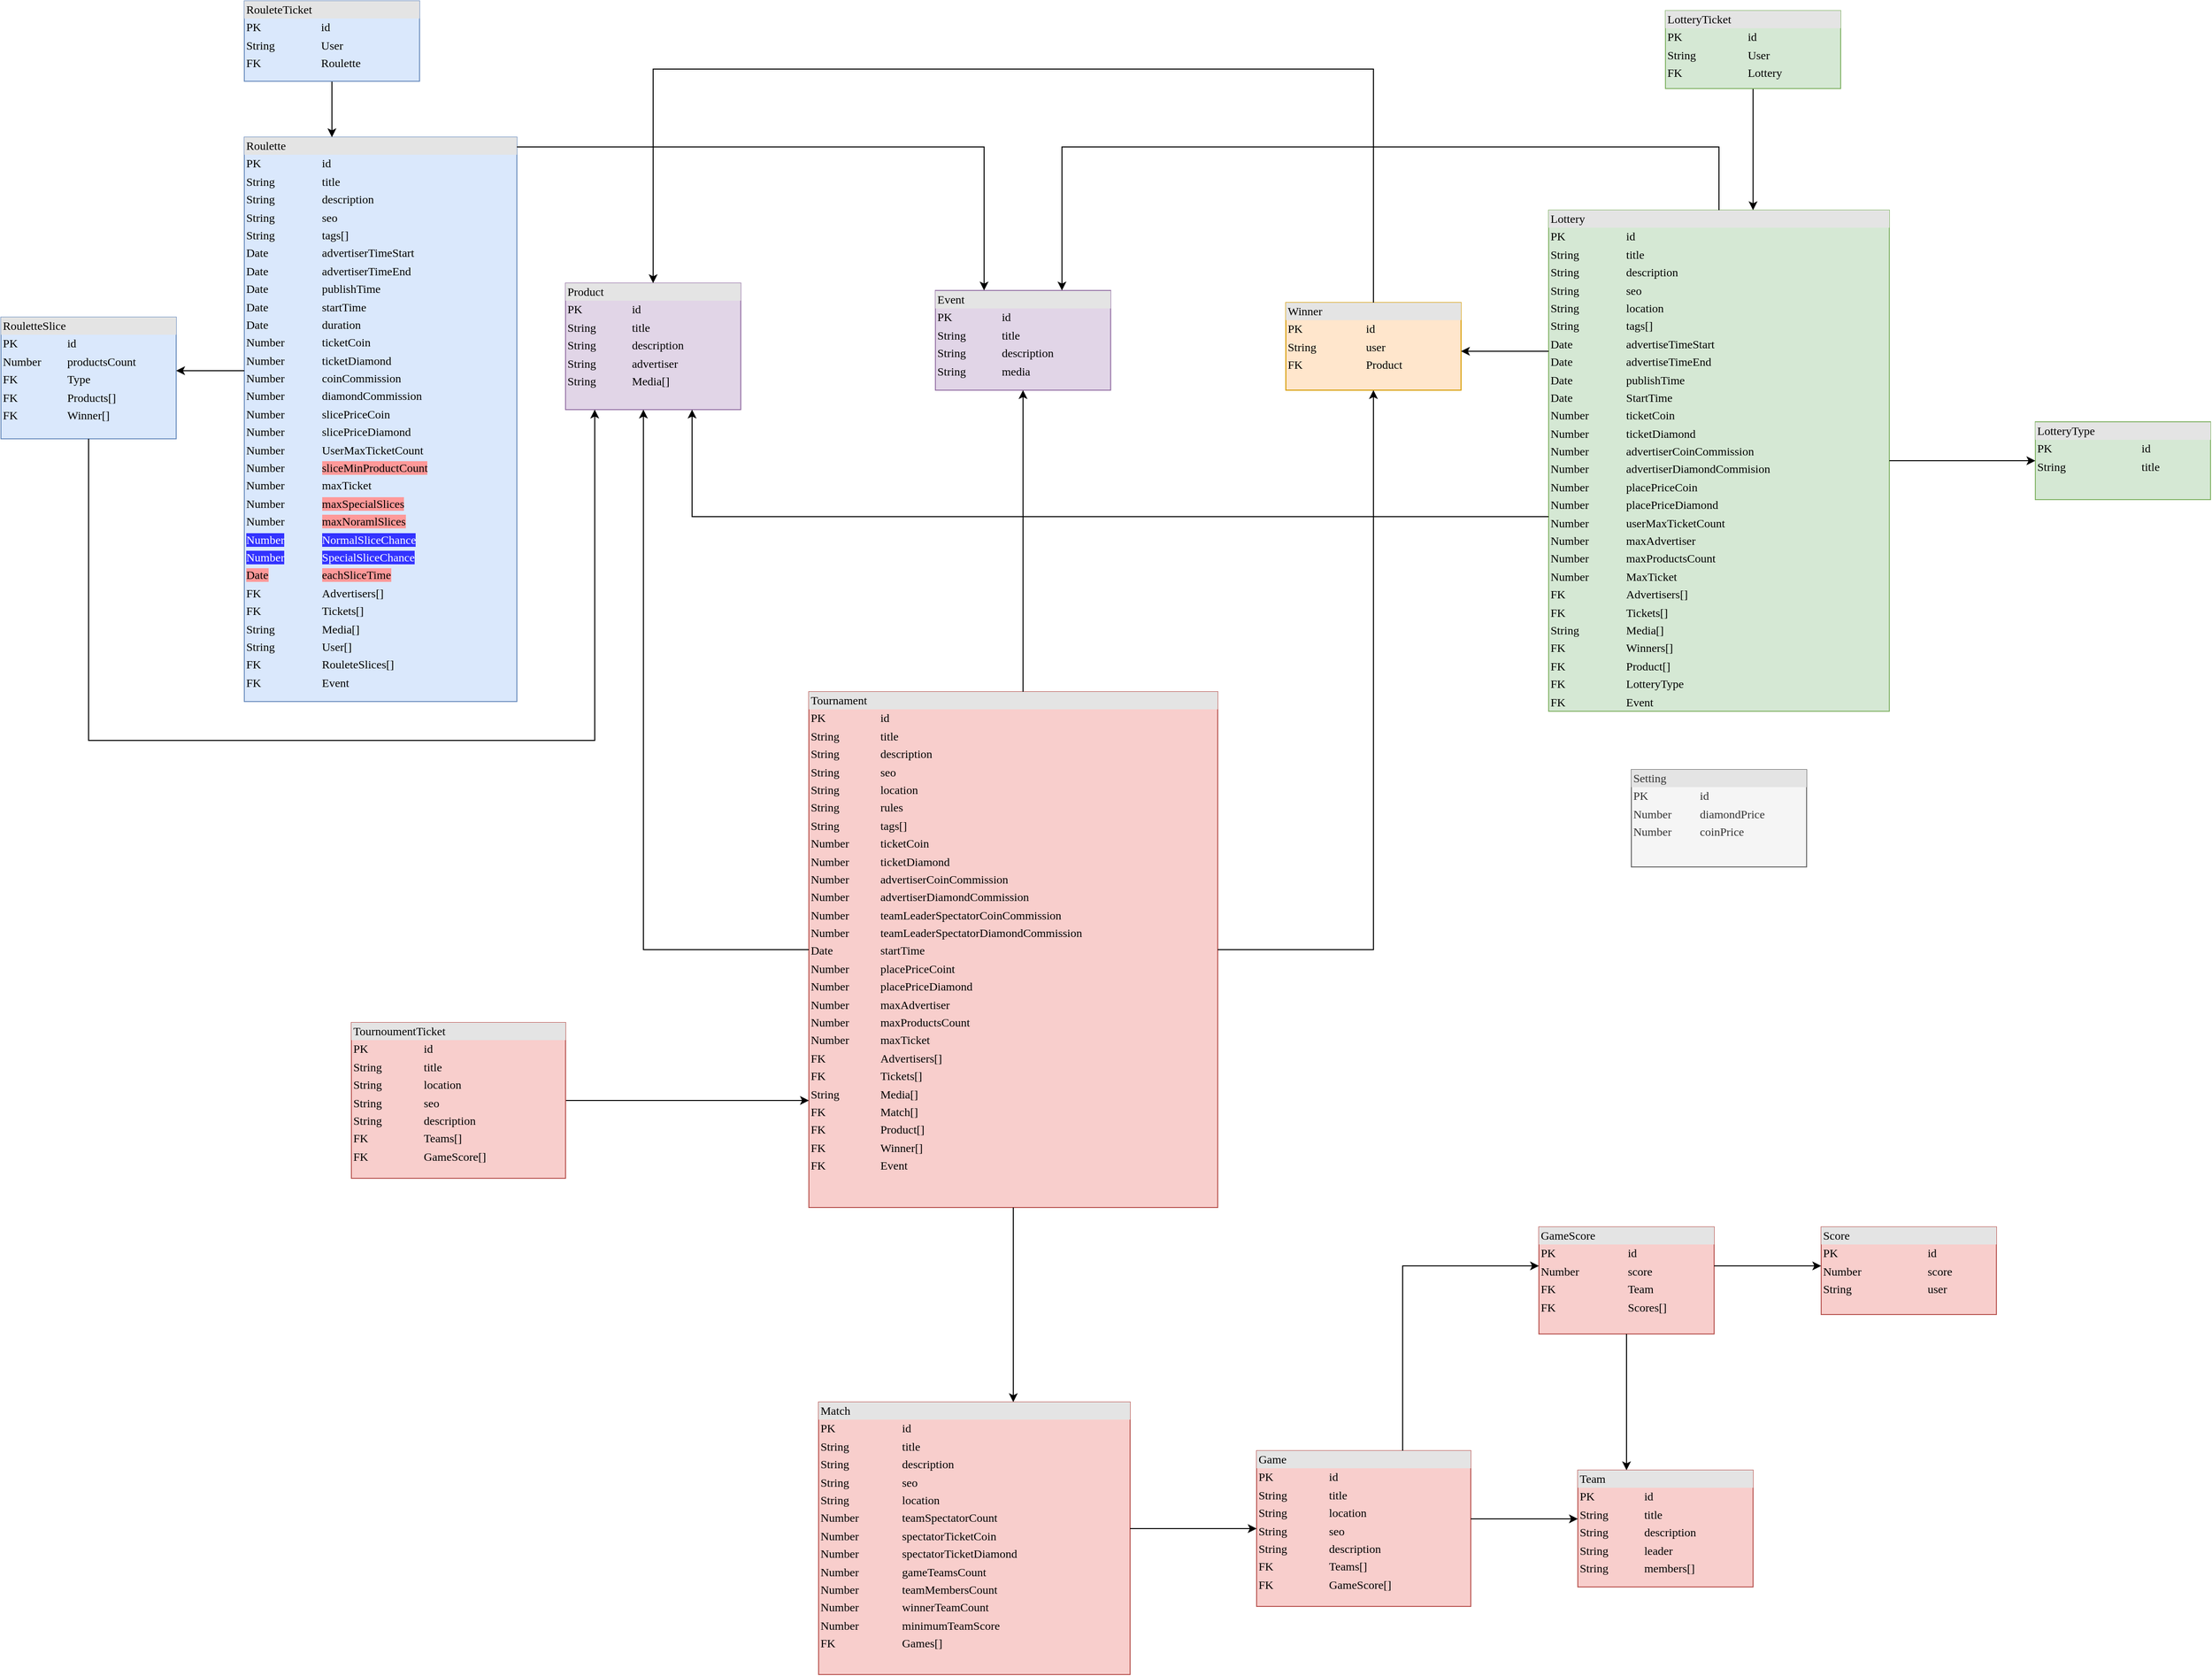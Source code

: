 <mxfile version="20.2.6" type="github">
  <diagram name="Page-1" id="2ca16b54-16f6-2749-3443-fa8db7711227">
    <mxGraphModel dx="2940" dy="2670" grid="1" gridSize="10" guides="1" tooltips="1" connect="1" arrows="1" fold="1" page="1" pageScale="1" pageWidth="1100" pageHeight="850" background="#ffffff" math="0" shadow="0">
      <root>
        <mxCell id="0" />
        <mxCell id="1" parent="0" />
        <mxCell id="2ed32ef02a7f4228-1" value="&lt;div style=&quot;box-sizing:border-box;width:100%;background:#e4e4e4;padding:2px;&quot;&gt;Roulette&lt;/div&gt;&lt;table style=&quot;width:100%;font-size:1em;&quot; cellpadding=&quot;2&quot; cellspacing=&quot;0&quot;&gt;&lt;tbody&gt;&lt;tr&gt;&lt;td&gt;PK&lt;/td&gt;&lt;td&gt;id&lt;/td&gt;&lt;/tr&gt;&lt;tr&gt;&lt;td&gt;String&lt;/td&gt;&lt;td&gt;title&lt;/td&gt;&lt;/tr&gt;&lt;tr&gt;&lt;td&gt;String&lt;/td&gt;&lt;td&gt;description&lt;/td&gt;&lt;/tr&gt;&lt;tr&gt;&lt;td&gt;String&lt;/td&gt;&lt;td&gt;seo&lt;/td&gt;&lt;/tr&gt;&lt;tr&gt;&lt;td&gt;String&lt;/td&gt;&lt;td&gt;tags[]&lt;/td&gt;&lt;/tr&gt;&lt;tr&gt;&lt;td&gt;Date&lt;/td&gt;&lt;td&gt;advertiserTimeStart&lt;/td&gt;&lt;/tr&gt;&lt;tr&gt;&lt;td&gt;Date&lt;/td&gt;&lt;td&gt;advertiserTimeEnd&lt;/td&gt;&lt;/tr&gt;&lt;tr&gt;&lt;td&gt;Date&lt;/td&gt;&lt;td&gt;publishTime&lt;/td&gt;&lt;/tr&gt;&lt;tr&gt;&lt;td&gt;Date&lt;/td&gt;&lt;td&gt;startTime&lt;/td&gt;&lt;/tr&gt;&lt;tr&gt;&lt;td&gt;Date&lt;/td&gt;&lt;td&gt;duration&lt;/td&gt;&lt;/tr&gt;&lt;tr&gt;&lt;td&gt;Number&lt;/td&gt;&lt;td&gt;ticketCoin&lt;/td&gt;&lt;/tr&gt;&lt;tr&gt;&lt;td&gt;Number&lt;/td&gt;&lt;td&gt;ticketDiamond&lt;/td&gt;&lt;/tr&gt;&lt;tr&gt;&lt;td&gt;Number&lt;/td&gt;&lt;td&gt;coinCommission&lt;/td&gt;&lt;/tr&gt;&lt;tr&gt;&lt;td&gt;Number&lt;/td&gt;&lt;td&gt;diamondCommission&lt;/td&gt;&lt;/tr&gt;&lt;tr&gt;&lt;td&gt;Number&lt;/td&gt;&lt;td&gt;slicePriceCoin&lt;/td&gt;&lt;/tr&gt;&lt;tr&gt;&lt;td&gt;Number&lt;/td&gt;&lt;td&gt;slicePriceDiamond&lt;/td&gt;&lt;/tr&gt;&lt;tr&gt;&lt;td&gt;Number&lt;/td&gt;&lt;td&gt;UserMaxTicketCount&lt;/td&gt;&lt;/tr&gt;&lt;tr&gt;&lt;td&gt;Number&lt;/td&gt;&lt;td&gt;&lt;span style=&quot;background-color: rgb(255, 153, 153);&quot;&gt;sliceMinProductCount&lt;/span&gt;&lt;/td&gt;&lt;/tr&gt;&lt;tr&gt;&lt;td&gt;Number&lt;/td&gt;&lt;td&gt;maxTicket&lt;/td&gt;&lt;/tr&gt;&lt;tr&gt;&lt;td&gt;Number&lt;/td&gt;&lt;td&gt;&lt;span style=&quot;background-color: rgb(255, 153, 153);&quot;&gt;maxSpecialSlices&lt;/span&gt;&lt;/td&gt;&lt;/tr&gt;&lt;tr&gt;&lt;td&gt;Number&lt;/td&gt;&lt;td&gt;&lt;span style=&quot;background-color: rgb(255, 153, 153);&quot;&gt;maxNoramlSlices&lt;/span&gt;&lt;/td&gt;&lt;/tr&gt;&lt;tr&gt;&lt;td&gt;&lt;span style=&quot;background-color: rgb(51, 51, 255);&quot;&gt;&lt;font color=&quot;#ffffff&quot;&gt;Number&lt;/font&gt;&lt;/span&gt;&lt;/td&gt;&lt;td&gt;&lt;span style=&quot;background-color: rgb(51, 51, 255);&quot;&gt;&lt;font color=&quot;#ffffff&quot;&gt;NormalSliceChance&lt;/font&gt;&lt;/span&gt;&lt;/td&gt;&lt;/tr&gt;&lt;tr&gt;&lt;td&gt;&lt;span style=&quot;background-color: rgb(51, 51, 255);&quot;&gt;&lt;font color=&quot;#ffffff&quot;&gt;Number&lt;/font&gt;&lt;/span&gt;&lt;/td&gt;&lt;td&gt;&lt;span style=&quot;background-color: rgb(51, 51, 255);&quot;&gt;&lt;font color=&quot;#ffffff&quot;&gt;SpecialSliceChance&lt;/font&gt;&lt;/span&gt;&lt;/td&gt;&lt;/tr&gt;&lt;tr&gt;&lt;td&gt;&lt;span style=&quot;background-color: rgb(255, 153, 153);&quot;&gt;Date&lt;/span&gt;&lt;/td&gt;&lt;td&gt;&lt;span style=&quot;background-color: rgb(255, 153, 153);&quot;&gt;eachSliceTime&lt;/span&gt;&lt;/td&gt;&lt;/tr&gt;&lt;tr&gt;&lt;td&gt;FK&lt;/td&gt;&lt;td&gt;Advertisers[]&lt;/td&gt;&lt;/tr&gt;&lt;tr&gt;&lt;td&gt;FK&lt;/td&gt;&lt;td&gt;Tickets[]&lt;/td&gt;&lt;/tr&gt;&lt;tr&gt;&lt;td&gt;String&lt;/td&gt;&lt;td&gt;Media[]&lt;/td&gt;&lt;/tr&gt;&lt;tr&gt;&lt;td&gt;String&lt;/td&gt;&lt;td&gt;User[]&lt;/td&gt;&lt;/tr&gt;&lt;tr&gt;&lt;td&gt;FK&lt;/td&gt;&lt;td&gt;RouleteSlices[]&lt;/td&gt;&lt;/tr&gt;&lt;tr&gt;&lt;td&gt;FK&lt;/td&gt;&lt;td&gt;Event&lt;/td&gt;&lt;/tr&gt;&lt;/tbody&gt;&lt;/table&gt;" style="verticalAlign=top;align=left;overflow=fill;html=1;rounded=0;shadow=0;comic=0;labelBackgroundColor=none;strokeWidth=1;fontFamily=Verdana;fontSize=12;fillColor=#dae8fc;strokeColor=#6c8ebf;" parent="1" vertex="1">
          <mxGeometry x="-590" y="-840" width="280" height="580" as="geometry" />
        </mxCell>
        <mxCell id="2ed32ef02a7f4228-3" value="&lt;div style=&quot;box-sizing: border-box ; width: 100% ; background: #e4e4e4 ; padding: 2px&quot;&gt;Match&amp;nbsp;&lt;/div&gt;&lt;table style=&quot;width: 100% ; font-size: 1em&quot; cellpadding=&quot;2&quot; cellspacing=&quot;0&quot;&gt;&lt;tbody&gt;&lt;tr&gt;&lt;td&gt;PK&lt;/td&gt;&lt;td&gt;id&lt;/td&gt;&lt;/tr&gt;&lt;tr&gt;&lt;td&gt;String&lt;/td&gt;&lt;td&gt;title&lt;/td&gt;&lt;/tr&gt;&lt;tr&gt;&lt;td&gt;String&lt;/td&gt;&lt;td&gt;description&lt;/td&gt;&lt;/tr&gt;&lt;tr&gt;&lt;td&gt;String&lt;/td&gt;&lt;td&gt;seo&lt;/td&gt;&lt;/tr&gt;&lt;tr&gt;&lt;td&gt;String&lt;/td&gt;&lt;td&gt;location&lt;/td&gt;&lt;/tr&gt;&lt;tr&gt;&lt;td&gt;Number&lt;/td&gt;&lt;td&gt;teamSpectatorCount&lt;/td&gt;&lt;/tr&gt;&lt;tr&gt;&lt;td&gt;Number&lt;/td&gt;&lt;td&gt;spectatorTicketCoin&lt;/td&gt;&lt;/tr&gt;&lt;tr&gt;&lt;td&gt;Number&lt;/td&gt;&lt;td&gt;spectatorTicketDiamond&lt;/td&gt;&lt;/tr&gt;&lt;tr&gt;&lt;td&gt;Number&lt;/td&gt;&lt;td&gt;gameTeamsCount&lt;/td&gt;&lt;/tr&gt;&lt;tr&gt;&lt;td&gt;Number&lt;/td&gt;&lt;td&gt;teamMembersCount&lt;/td&gt;&lt;/tr&gt;&lt;tr&gt;&lt;td&gt;Number&lt;/td&gt;&lt;td&gt;winnerTeamCount&lt;/td&gt;&lt;/tr&gt;&lt;tr&gt;&lt;td&gt;Number&lt;/td&gt;&lt;td&gt;minimumTeamScore&lt;/td&gt;&lt;/tr&gt;&lt;tr&gt;&lt;td&gt;FK&lt;/td&gt;&lt;td&gt;Games[]&lt;br&gt;&lt;/td&gt;&lt;/tr&gt;&lt;/tbody&gt;&lt;/table&gt;" style="verticalAlign=top;align=left;overflow=fill;html=1;rounded=0;shadow=0;comic=0;labelBackgroundColor=none;strokeWidth=1;fontFamily=Verdana;fontSize=12;fillColor=#f8cecc;strokeColor=#b85450;" parent="1" vertex="1">
          <mxGeometry y="460" width="320" height="280" as="geometry" />
        </mxCell>
        <mxCell id="2ed32ef02a7f4228-4" value="&lt;div style=&quot;box-sizing: border-box ; width: 100% ; background: #e4e4e4 ; padding: 2px&quot;&gt;Tournament&lt;/div&gt;&lt;table style=&quot;width: 100% ; font-size: 1em&quot; cellpadding=&quot;2&quot; cellspacing=&quot;0&quot;&gt;&lt;tbody&gt;&lt;tr&gt;&lt;td&gt;PK&lt;/td&gt;&lt;td&gt;id&lt;/td&gt;&lt;/tr&gt;&lt;tr&gt;&lt;td&gt;String&lt;/td&gt;&lt;td&gt;title&lt;/td&gt;&lt;/tr&gt;&lt;tr&gt;&lt;td&gt;String&lt;/td&gt;&lt;td&gt;description&lt;/td&gt;&lt;/tr&gt;&lt;tr&gt;&lt;td&gt;String&lt;/td&gt;&lt;td&gt;seo&lt;/td&gt;&lt;/tr&gt;&lt;tr&gt;&lt;td&gt;String&lt;/td&gt;&lt;td&gt;location&lt;/td&gt;&lt;/tr&gt;&lt;tr&gt;&lt;td&gt;String&lt;/td&gt;&lt;td&gt;rules&lt;/td&gt;&lt;/tr&gt;&lt;tr&gt;&lt;td&gt;String&lt;/td&gt;&lt;td&gt;tags[]&lt;/td&gt;&lt;/tr&gt;&lt;tr&gt;&lt;td&gt;Number&lt;/td&gt;&lt;td&gt;ticketCoin&lt;/td&gt;&lt;/tr&gt;&lt;tr&gt;&lt;td&gt;Number&lt;/td&gt;&lt;td&gt;ticketDiamond&lt;/td&gt;&lt;/tr&gt;&lt;tr&gt;&lt;td&gt;Number&lt;/td&gt;&lt;td&gt;advertiserCoinCommission&lt;/td&gt;&lt;/tr&gt;&lt;tr&gt;&lt;td&gt;Number&lt;/td&gt;&lt;td&gt;advertiserDiamondCommission&lt;/td&gt;&lt;/tr&gt;&lt;tr&gt;&lt;td&gt;Number&lt;/td&gt;&lt;td&gt;teamLeaderSpectatorCoinCommission&lt;/td&gt;&lt;/tr&gt;&lt;tr&gt;&lt;td&gt;Number&lt;/td&gt;&lt;td&gt;teamLeaderSpectatorDiamondCommission&lt;/td&gt;&lt;/tr&gt;&lt;tr&gt;&lt;td&gt;Date&lt;/td&gt;&lt;td&gt;startTime&lt;/td&gt;&lt;/tr&gt;&lt;tr&gt;&lt;td&gt;Number&lt;/td&gt;&lt;td&gt;placePriceCoint&lt;/td&gt;&lt;/tr&gt;&lt;tr&gt;&lt;td&gt;Number&lt;/td&gt;&lt;td&gt;placePriceDiamond&lt;/td&gt;&lt;/tr&gt;&lt;tr&gt;&lt;td&gt;Number&lt;/td&gt;&lt;td&gt;maxAdvertiser&lt;/td&gt;&lt;/tr&gt;&lt;tr&gt;&lt;td&gt;Number&lt;/td&gt;&lt;td&gt;maxProductsCount&lt;/td&gt;&lt;/tr&gt;&lt;tr&gt;&lt;td&gt;Number&lt;/td&gt;&lt;td&gt;maxTicket&lt;/td&gt;&lt;/tr&gt;&lt;tr&gt;&lt;td&gt;FK&lt;/td&gt;&lt;td&gt;Advertisers[]&lt;/td&gt;&lt;/tr&gt;&lt;tr&gt;&lt;td&gt;FK&lt;/td&gt;&lt;td&gt;Tickets[]&lt;/td&gt;&lt;/tr&gt;&lt;tr&gt;&lt;td&gt;String&lt;/td&gt;&lt;td&gt;Media[]&lt;/td&gt;&lt;/tr&gt;&lt;tr&gt;&lt;td&gt;FK&lt;/td&gt;&lt;td&gt;Match[]&lt;/td&gt;&lt;/tr&gt;&lt;tr&gt;&lt;td&gt;FK&lt;/td&gt;&lt;td&gt;Product[]&lt;/td&gt;&lt;/tr&gt;&lt;tr&gt;&lt;td&gt;FK&lt;/td&gt;&lt;td&gt;Winner[]&lt;/td&gt;&lt;/tr&gt;&lt;tr&gt;&lt;td&gt;FK&lt;/td&gt;&lt;td&gt;Event&lt;br&gt;&lt;/td&gt;&lt;/tr&gt;&lt;tr&gt;&lt;td&gt;&lt;br&gt;&lt;/td&gt;&lt;td&gt;&lt;br&gt;&lt;/td&gt;&lt;/tr&gt;&lt;/tbody&gt;&lt;/table&gt;" style="verticalAlign=top;align=left;overflow=fill;html=1;rounded=0;shadow=0;comic=0;labelBackgroundColor=none;strokeWidth=1;fontFamily=Verdana;fontSize=12;fillColor=#f8cecc;strokeColor=#b85450;" parent="1" vertex="1">
          <mxGeometry x="-10" y="-270" width="420" height="530" as="geometry" />
        </mxCell>
        <mxCell id="2ed32ef02a7f4228-5" value="&lt;div style=&quot;box-sizing:border-box;width:100%;background:#e4e4e4;padding:2px;&quot;&gt;RouletteSlice&lt;/div&gt;&lt;table style=&quot;width:100%;font-size:1em;&quot; cellpadding=&quot;2&quot; cellspacing=&quot;0&quot;&gt;&lt;tbody&gt;&lt;tr&gt;&lt;td&gt;PK&lt;/td&gt;&lt;td&gt;id&lt;/td&gt;&lt;/tr&gt;&lt;tr&gt;&lt;td&gt;Number&lt;/td&gt;&lt;td&gt;productsCount&lt;/td&gt;&lt;/tr&gt;&lt;tr&gt;&lt;td&gt;FK&lt;/td&gt;&lt;td&gt;Type&lt;/td&gt;&lt;/tr&gt;&lt;tr&gt;&lt;td&gt;FK&lt;/td&gt;&lt;td&gt;Products[]&lt;/td&gt;&lt;/tr&gt;&lt;tr&gt;&lt;td&gt;FK&lt;/td&gt;&lt;td&gt;Winner[]&lt;/td&gt;&lt;/tr&gt;&lt;/tbody&gt;&lt;/table&gt;" style="verticalAlign=top;align=left;overflow=fill;html=1;rounded=0;shadow=0;comic=0;labelBackgroundColor=none;strokeWidth=1;fontFamily=Verdana;fontSize=12;fillColor=#dae8fc;strokeColor=#6c8ebf;" parent="1" vertex="1">
          <mxGeometry x="-840" y="-655" width="180" height="125" as="geometry" />
        </mxCell>
        <mxCell id="2ed32ef02a7f4228-6" value="&lt;div style=&quot;box-sizing: border-box ; width: 100% ; background: #e4e4e4 ; padding: 2px&quot;&gt;GameScore&lt;/div&gt;&lt;table style=&quot;width: 100% ; font-size: 1em&quot; cellpadding=&quot;2&quot; cellspacing=&quot;0&quot;&gt;&lt;tbody&gt;&lt;tr&gt;&lt;td&gt;PK&lt;/td&gt;&lt;td&gt;id&lt;/td&gt;&lt;/tr&gt;&lt;tr&gt;&lt;td&gt;Number&lt;/td&gt;&lt;td&gt;score&lt;/td&gt;&lt;/tr&gt;&lt;tr&gt;&lt;td&gt;FK&lt;/td&gt;&lt;td&gt;Team&lt;/td&gt;&lt;/tr&gt;&lt;tr&gt;&lt;td&gt;FK&lt;/td&gt;&lt;td&gt;Scores[]&lt;/td&gt;&lt;/tr&gt;&lt;/tbody&gt;&lt;/table&gt;" style="verticalAlign=top;align=left;overflow=fill;html=1;rounded=0;shadow=0;comic=0;labelBackgroundColor=none;strokeWidth=1;fontFamily=Verdana;fontSize=12;fillColor=#f8cecc;strokeColor=#b85450;" parent="1" vertex="1">
          <mxGeometry x="740" y="280" width="180" height="110" as="geometry" />
        </mxCell>
        <mxCell id="2ed32ef02a7f4228-7" value="&lt;div style=&quot;box-sizing: border-box ; width: 100% ; background: #e4e4e4 ; padding: 2px&quot;&gt;Setting&lt;/div&gt;&lt;table style=&quot;width: 100% ; font-size: 1em&quot; cellpadding=&quot;2&quot; cellspacing=&quot;0&quot;&gt;&lt;tbody&gt;&lt;tr&gt;&lt;td&gt;PK&lt;/td&gt;&lt;td&gt;id&lt;/td&gt;&lt;/tr&gt;&lt;tr&gt;&lt;td&gt;Number&lt;/td&gt;&lt;td&gt;diamondPrice&lt;/td&gt;&lt;/tr&gt;&lt;tr&gt;&lt;td&gt;Number&lt;/td&gt;&lt;td&gt;coinPrice&lt;/td&gt;&lt;/tr&gt;&lt;tr&gt;&lt;td&gt;&lt;br&gt;&lt;/td&gt;&lt;td&gt;&lt;br&gt;&lt;/td&gt;&lt;/tr&gt;&lt;tr&gt;&lt;td&gt;&lt;br&gt;&lt;/td&gt;&lt;td&gt;&lt;br&gt;&lt;/td&gt;&lt;/tr&gt;&lt;/tbody&gt;&lt;/table&gt;" style="verticalAlign=top;align=left;overflow=fill;html=1;rounded=0;shadow=0;comic=0;labelBackgroundColor=none;strokeWidth=1;fontFamily=Verdana;fontSize=12;fillColor=#f5f5f5;strokeColor=#666666;fontColor=#333333;" parent="1" vertex="1">
          <mxGeometry x="835" y="-190" width="180" height="100" as="geometry" />
        </mxCell>
        <mxCell id="2ed32ef02a7f4228-8" value="&lt;div style=&quot;box-sizing: border-box ; width: 100% ; background: #e4e4e4 ; padding: 2px&quot;&gt;Team&lt;/div&gt;&lt;table style=&quot;width: 100% ; font-size: 1em&quot; cellpadding=&quot;2&quot; cellspacing=&quot;0&quot;&gt;&lt;tbody&gt;&lt;tr&gt;&lt;td&gt;PK&lt;/td&gt;&lt;td&gt;id&lt;/td&gt;&lt;/tr&gt;&lt;tr&gt;&lt;td&gt;String&lt;/td&gt;&lt;td&gt;title&lt;/td&gt;&lt;/tr&gt;&lt;tr&gt;&lt;td&gt;String&lt;/td&gt;&lt;td&gt;description&lt;/td&gt;&lt;/tr&gt;&lt;tr&gt;&lt;td&gt;String&lt;/td&gt;&lt;td&gt;leader&lt;/td&gt;&lt;/tr&gt;&lt;tr&gt;&lt;td&gt;String&lt;/td&gt;&lt;td&gt;members[]&lt;/td&gt;&lt;/tr&gt;&lt;/tbody&gt;&lt;/table&gt;" style="verticalAlign=top;align=left;overflow=fill;html=1;rounded=0;shadow=0;comic=0;labelBackgroundColor=none;strokeWidth=1;fontFamily=Verdana;fontSize=12;fillColor=#f8cecc;strokeColor=#b85450;" parent="1" vertex="1">
          <mxGeometry x="780" y="530" width="180" height="120" as="geometry" />
        </mxCell>
        <mxCell id="2ed32ef02a7f4228-9" value="&lt;div style=&quot;box-sizing:border-box;width:100%;background:#e4e4e4;padding:2px;&quot;&gt;Winner&lt;/div&gt;&lt;table style=&quot;width:100%;font-size:1em;&quot; cellpadding=&quot;2&quot; cellspacing=&quot;0&quot;&gt;&lt;tbody&gt;&lt;tr&gt;&lt;td&gt;PK&lt;/td&gt;&lt;td&gt;id&lt;/td&gt;&lt;/tr&gt;&lt;tr&gt;&lt;td&gt;String&lt;/td&gt;&lt;td&gt;user&lt;/td&gt;&lt;/tr&gt;&lt;tr&gt;&lt;td&gt;FK&lt;/td&gt;&lt;td&gt;Product&lt;/td&gt;&lt;/tr&gt;&lt;/tbody&gt;&lt;/table&gt;" style="verticalAlign=top;align=left;overflow=fill;html=1;rounded=0;shadow=0;comic=0;labelBackgroundColor=none;strokeWidth=1;fontFamily=Verdana;fontSize=12;fillColor=#ffe6cc;strokeColor=#d79b00;" parent="1" vertex="1">
          <mxGeometry x="480" y="-670" width="180" height="90" as="geometry" />
        </mxCell>
        <mxCell id="2ed32ef02a7f4228-10" value="&lt;div style=&quot;box-sizing: border-box ; width: 100% ; background: #e4e4e4 ; padding: 2px&quot;&gt;Product&lt;/div&gt;&lt;table style=&quot;width: 100% ; font-size: 1em&quot; cellpadding=&quot;2&quot; cellspacing=&quot;0&quot;&gt;&lt;tbody&gt;&lt;tr&gt;&lt;td&gt;PK&lt;/td&gt;&lt;td&gt;id&lt;/td&gt;&lt;/tr&gt;&lt;tr&gt;&lt;td&gt;String&lt;/td&gt;&lt;td&gt;title&lt;/td&gt;&lt;/tr&gt;&lt;tr&gt;&lt;td&gt;String&lt;/td&gt;&lt;td&gt;description&lt;/td&gt;&lt;/tr&gt;&lt;tr&gt;&lt;td&gt;String&lt;/td&gt;&lt;td&gt;advertiser&lt;/td&gt;&lt;/tr&gt;&lt;tr&gt;&lt;td&gt;String&lt;/td&gt;&lt;td&gt;Media[]&lt;br&gt;&lt;/td&gt;&lt;/tr&gt;&lt;tr&gt;&lt;td&gt;&lt;br&gt;&lt;/td&gt;&lt;td&gt;&lt;br&gt;&lt;/td&gt;&lt;/tr&gt;&lt;/tbody&gt;&lt;/table&gt;" style="verticalAlign=top;align=left;overflow=fill;html=1;rounded=0;shadow=0;comic=0;labelBackgroundColor=none;strokeWidth=1;fontFamily=Verdana;fontSize=12;fillColor=#e1d5e7;strokeColor=#9673a6;" parent="1" vertex="1">
          <mxGeometry x="-260" y="-690" width="180" height="130" as="geometry" />
        </mxCell>
        <mxCell id="2ed32ef02a7f4228-11" value="&lt;div style=&quot;box-sizing:border-box;width:100%;background:#e4e4e4;padding:2px;&quot;&gt;Lottery&lt;/div&gt;&lt;table style=&quot;width:100%;font-size:1em;&quot; cellpadding=&quot;2&quot; cellspacing=&quot;0&quot;&gt;&lt;tbody&gt;&lt;tr&gt;&lt;td&gt;PK&lt;/td&gt;&lt;td&gt;id&lt;/td&gt;&lt;/tr&gt;&lt;tr&gt;&lt;td&gt;String&lt;/td&gt;&lt;td&gt;title&lt;/td&gt;&lt;/tr&gt;&lt;tr&gt;&lt;td&gt;String&lt;/td&gt;&lt;td&gt;description&lt;/td&gt;&lt;/tr&gt;&lt;tr&gt;&lt;td&gt;String&lt;/td&gt;&lt;td&gt;seo&lt;/td&gt;&lt;/tr&gt;&lt;tr&gt;&lt;td&gt;String&lt;/td&gt;&lt;td&gt;location&lt;br&gt;&lt;/td&gt;&lt;/tr&gt;&lt;tr&gt;&lt;td&gt;String&lt;/td&gt;&lt;td&gt;tags[]&lt;/td&gt;&lt;/tr&gt;&lt;tr&gt;&lt;td&gt;Date&lt;/td&gt;&lt;td&gt;advertiseTimeStart&lt;/td&gt;&lt;/tr&gt;&lt;tr&gt;&lt;td&gt;Date&lt;/td&gt;&lt;td&gt;advertiseTimeEnd&lt;/td&gt;&lt;/tr&gt;&lt;tr&gt;&lt;td&gt;Date&lt;/td&gt;&lt;td&gt;publishTime&lt;/td&gt;&lt;/tr&gt;&lt;tr&gt;&lt;td&gt;Date&lt;/td&gt;&lt;td&gt;StartTime&lt;/td&gt;&lt;/tr&gt;&lt;tr&gt;&lt;td&gt;Number&lt;/td&gt;&lt;td&gt;ticketCoin&lt;/td&gt;&lt;/tr&gt;&lt;tr&gt;&lt;td&gt;Number&lt;/td&gt;&lt;td&gt;ticketDiamond&lt;/td&gt;&lt;/tr&gt;&lt;tr&gt;&lt;td&gt;Number&lt;/td&gt;&lt;td&gt;advertiserCoinCommission&lt;/td&gt;&lt;/tr&gt;&lt;tr&gt;&lt;td&gt;Number&lt;/td&gt;&lt;td&gt;advertiserDiamondCommision&lt;/td&gt;&lt;/tr&gt;&lt;tr&gt;&lt;td&gt;Number&lt;/td&gt;&lt;td&gt;placePriceCoin&lt;/td&gt;&lt;/tr&gt;&lt;tr&gt;&lt;td&gt;Number&lt;/td&gt;&lt;td&gt;placePriceDiamond&lt;/td&gt;&lt;/tr&gt;&lt;tr&gt;&lt;td&gt;Number&lt;/td&gt;&lt;td&gt;userMaxTicketCount&lt;/td&gt;&lt;/tr&gt;&lt;tr&gt;&lt;td&gt;Number&lt;/td&gt;&lt;td&gt;maxAdvertiser&lt;/td&gt;&lt;/tr&gt;&lt;tr&gt;&lt;td&gt;Number&lt;/td&gt;&lt;td&gt;maxProductsCount&lt;/td&gt;&lt;/tr&gt;&lt;tr&gt;&lt;td&gt;Number&lt;/td&gt;&lt;td&gt;MaxTicket&lt;/td&gt;&lt;/tr&gt;&lt;tr&gt;&lt;td&gt;FK&lt;/td&gt;&lt;td&gt;Advertisers[]&lt;/td&gt;&lt;/tr&gt;&lt;tr&gt;&lt;td&gt;FK&lt;/td&gt;&lt;td&gt;Tickets[]&lt;/td&gt;&lt;/tr&gt;&lt;tr&gt;&lt;td&gt;String&lt;/td&gt;&lt;td&gt;Media[]&lt;br&gt;&lt;/td&gt;&lt;/tr&gt;&lt;tr&gt;&lt;td&gt;FK&lt;/td&gt;&lt;td&gt;Winners[]&lt;/td&gt;&lt;/tr&gt;&lt;tr&gt;&lt;td&gt;FK&lt;/td&gt;&lt;td&gt;Product[]&lt;/td&gt;&lt;/tr&gt;&lt;tr&gt;&lt;td&gt;FK&lt;/td&gt;&lt;td&gt;LotteryType&lt;/td&gt;&lt;/tr&gt;&lt;tr&gt;&lt;td&gt;FK&lt;/td&gt;&lt;td&gt;Event&lt;/td&gt;&lt;/tr&gt;&lt;/tbody&gt;&lt;/table&gt;" style="verticalAlign=top;align=left;overflow=fill;html=1;rounded=0;shadow=0;comic=0;labelBackgroundColor=none;strokeWidth=1;fontFamily=Verdana;fontSize=12;fillColor=#d5e8d4;strokeColor=#82b366;" parent="1" vertex="1">
          <mxGeometry x="750" y="-765" width="350" height="515" as="geometry" />
        </mxCell>
        <mxCell id="2ed32ef02a7f4228-12" value="&lt;div style=&quot;box-sizing: border-box ; width: 100% ; background: #e4e4e4 ; padding: 2px&quot;&gt;Game&lt;/div&gt;&lt;table style=&quot;width: 100% ; font-size: 1em&quot; cellpadding=&quot;2&quot; cellspacing=&quot;0&quot;&gt;&lt;tbody&gt;&lt;tr&gt;&lt;td&gt;PK&lt;/td&gt;&lt;td&gt;id&lt;/td&gt;&lt;/tr&gt;&lt;tr&gt;&lt;td&gt;String&lt;/td&gt;&lt;td&gt;title&lt;/td&gt;&lt;/tr&gt;&lt;tr&gt;&lt;td&gt;String&lt;/td&gt;&lt;td&gt;location&lt;/td&gt;&lt;/tr&gt;&lt;tr&gt;&lt;td&gt;String&lt;/td&gt;&lt;td&gt;seo&lt;/td&gt;&lt;/tr&gt;&lt;tr&gt;&lt;td&gt;String&lt;/td&gt;&lt;td&gt;description&lt;/td&gt;&lt;/tr&gt;&lt;tr&gt;&lt;td&gt;FK&lt;/td&gt;&lt;td&gt;Teams[]&lt;/td&gt;&lt;/tr&gt;&lt;tr&gt;&lt;td&gt;FK&lt;/td&gt;&lt;td&gt;GameScore[]&lt;/td&gt;&lt;/tr&gt;&lt;/tbody&gt;&lt;/table&gt;" style="verticalAlign=top;align=left;overflow=fill;html=1;rounded=0;shadow=0;comic=0;labelBackgroundColor=none;strokeWidth=1;fontFamily=Verdana;fontSize=12;fillColor=#f8cecc;strokeColor=#b85450;" parent="1" vertex="1">
          <mxGeometry x="450" y="510" width="220" height="160" as="geometry" />
        </mxCell>
        <mxCell id="84deWVIMCD_pqKPNbQMR-1" value="&lt;div style=&quot;box-sizing:border-box;width:100%;background:#e4e4e4;padding:2px;&quot;&gt;Score&lt;/div&gt;&lt;table style=&quot;width:100%;font-size:1em;&quot; cellpadding=&quot;2&quot; cellspacing=&quot;0&quot;&gt;&lt;tbody&gt;&lt;tr&gt;&lt;td&gt;PK&lt;/td&gt;&lt;td&gt;id&lt;/td&gt;&lt;/tr&gt;&lt;tr&gt;&lt;td&gt;Number&lt;/td&gt;&lt;td&gt;score&lt;/td&gt;&lt;/tr&gt;&lt;tr&gt;&lt;td&gt;String&lt;/td&gt;&lt;td&gt;user&lt;/td&gt;&lt;/tr&gt;&lt;/tbody&gt;&lt;/table&gt;" style="verticalAlign=top;align=left;overflow=fill;html=1;rounded=0;shadow=0;comic=0;labelBackgroundColor=none;strokeWidth=1;fontFamily=Verdana;fontSize=12;fillColor=#f8cecc;strokeColor=#b85450;" parent="1" vertex="1">
          <mxGeometry x="1030" y="280" width="180" height="90" as="geometry" />
        </mxCell>
        <mxCell id="84deWVIMCD_pqKPNbQMR-7" value="" style="edgeStyle=elbowEdgeStyle;elbow=horizontal;endArrow=classic;html=1;rounded=0;" parent="1" source="2ed32ef02a7f4228-4" target="2ed32ef02a7f4228-10" edge="1">
          <mxGeometry width="50" height="50" relative="1" as="geometry">
            <mxPoint x="135" y="600" as="sourcePoint" />
            <mxPoint x="185" y="550" as="targetPoint" />
            <Array as="points">
              <mxPoint x="-180" y="-410" />
              <mxPoint x="-200" y="-430" />
              <mxPoint x="-110" y="-40" />
            </Array>
          </mxGeometry>
        </mxCell>
        <mxCell id="84deWVIMCD_pqKPNbQMR-8" value="" style="edgeStyle=elbowEdgeStyle;elbow=horizontal;endArrow=classic;html=1;rounded=0;" parent="1" source="2ed32ef02a7f4228-5" target="2ed32ef02a7f4228-10" edge="1">
          <mxGeometry width="50" height="50" relative="1" as="geometry">
            <mxPoint x="520" y="480" as="sourcePoint" />
            <mxPoint x="570" y="430" as="targetPoint" />
            <Array as="points">
              <mxPoint x="-230" y="-220" />
              <mxPoint x="-610" y="-370" />
            </Array>
          </mxGeometry>
        </mxCell>
        <mxCell id="84deWVIMCD_pqKPNbQMR-9" value="" style="edgeStyle=elbowEdgeStyle;elbow=horizontal;endArrow=classic;html=1;rounded=0;" parent="1" source="2ed32ef02a7f4228-9" target="2ed32ef02a7f4228-10" edge="1">
          <mxGeometry width="50" height="50" relative="1" as="geometry">
            <mxPoint x="520" y="690" as="sourcePoint" />
            <mxPoint x="570" y="640" as="targetPoint" />
            <Array as="points">
              <mxPoint x="190" y="-910" />
            </Array>
          </mxGeometry>
        </mxCell>
        <mxCell id="84deWVIMCD_pqKPNbQMR-10" value="" style="edgeStyle=elbowEdgeStyle;elbow=horizontal;endArrow=classic;html=1;rounded=0;" parent="1" source="2ed32ef02a7f4228-11" target="2ed32ef02a7f4228-10" edge="1">
          <mxGeometry width="50" height="50" relative="1" as="geometry">
            <mxPoint x="520" y="620" as="sourcePoint" />
            <mxPoint x="570" y="570" as="targetPoint" />
            <Array as="points">
              <mxPoint x="-130" y="-450" />
              <mxPoint x="110" y="-340" />
            </Array>
          </mxGeometry>
        </mxCell>
        <mxCell id="84deWVIMCD_pqKPNbQMR-11" value="" style="edgeStyle=elbowEdgeStyle;elbow=horizontal;endArrow=classic;html=1;rounded=0;" parent="1" source="2ed32ef02a7f4228-4" target="2ed32ef02a7f4228-9" edge="1">
          <mxGeometry width="50" height="50" relative="1" as="geometry">
            <mxPoint x="170" y="710" as="sourcePoint" />
            <mxPoint x="570" y="580" as="targetPoint" />
            <Array as="points">
              <mxPoint x="570" y="-340" />
              <mxPoint x="600" y="-320" />
              <mxPoint x="920" y="300" />
            </Array>
          </mxGeometry>
        </mxCell>
        <mxCell id="84deWVIMCD_pqKPNbQMR-13" value="" style="edgeStyle=elbowEdgeStyle;elbow=horizontal;endArrow=classic;html=1;rounded=0;" parent="1" source="2ed32ef02a7f4228-12" target="2ed32ef02a7f4228-8" edge="1">
          <mxGeometry width="50" height="50" relative="1" as="geometry">
            <mxPoint x="620" y="1090" as="sourcePoint" />
            <mxPoint x="670" y="1040" as="targetPoint" />
            <Array as="points">
              <mxPoint x="750" y="580" />
              <mxPoint x="650" y="250" />
              <mxPoint x="810" y="350" />
              <mxPoint x="740" y="580" />
              <mxPoint x="670" y="1040" />
            </Array>
          </mxGeometry>
        </mxCell>
        <mxCell id="84deWVIMCD_pqKPNbQMR-14" value="" style="edgeStyle=elbowEdgeStyle;elbow=horizontal;endArrow=classic;html=1;rounded=0;" parent="1" source="2ed32ef02a7f4228-3" target="2ed32ef02a7f4228-12" edge="1">
          <mxGeometry width="50" height="50" relative="1" as="geometry">
            <mxPoint x="560" y="1130" as="sourcePoint" />
            <mxPoint x="610" y="1080" as="targetPoint" />
            <Array as="points">
              <mxPoint x="400" y="590" />
              <mxPoint x="380" y="250" />
              <mxPoint x="430" y="350" />
              <mxPoint x="320" y="590" />
              <mxPoint x="390" y="1040" />
              <mxPoint x="540" y="1190" />
            </Array>
          </mxGeometry>
        </mxCell>
        <mxCell id="84deWVIMCD_pqKPNbQMR-16" value="" style="edgeStyle=elbowEdgeStyle;elbow=horizontal;endArrow=classic;html=1;rounded=0;" parent="1" source="2ed32ef02a7f4228-6" target="2ed32ef02a7f4228-8" edge="1">
          <mxGeometry width="50" height="50" relative="1" as="geometry">
            <mxPoint x="520" y="880" as="sourcePoint" />
            <mxPoint x="570" y="830" as="targetPoint" />
            <Array as="points">
              <mxPoint x="880" y="360" />
              <mxPoint x="880" y="210" />
              <mxPoint x="970" y="250" />
            </Array>
          </mxGeometry>
        </mxCell>
        <mxCell id="84deWVIMCD_pqKPNbQMR-17" value="" style="edgeStyle=elbowEdgeStyle;elbow=horizontal;endArrow=classic;html=1;rounded=0;" parent="1" source="2ed32ef02a7f4228-6" target="84deWVIMCD_pqKPNbQMR-1" edge="1">
          <mxGeometry width="50" height="50" relative="1" as="geometry">
            <mxPoint x="520" y="930" as="sourcePoint" />
            <mxPoint x="570" y="880" as="targetPoint" />
            <Array as="points">
              <mxPoint x="980" y="320" />
            </Array>
          </mxGeometry>
        </mxCell>
        <mxCell id="84deWVIMCD_pqKPNbQMR-18" value="" style="edgeStyle=elbowEdgeStyle;elbow=horizontal;endArrow=classic;html=1;rounded=0;" parent="1" source="2ed32ef02a7f4228-1" target="2ed32ef02a7f4228-5" edge="1">
          <mxGeometry width="50" height="50" relative="1" as="geometry">
            <mxPoint x="-420" y="-590" as="sourcePoint" />
            <mxPoint x="-160" y="190" as="targetPoint" />
            <Array as="points">
              <mxPoint x="-630" y="-600" />
              <mxPoint x="-540" y="-590" />
              <mxPoint x="-30" y="-90" />
            </Array>
          </mxGeometry>
        </mxCell>
        <mxCell id="84deWVIMCD_pqKPNbQMR-19" value="" style="edgeStyle=elbowEdgeStyle;elbow=horizontal;endArrow=classic;html=1;rounded=0;" parent="1" source="2ed32ef02a7f4228-4" target="2ed32ef02a7f4228-3" edge="1">
          <mxGeometry width="50" height="50" relative="1" as="geometry">
            <mxPoint x="470" y="930" as="sourcePoint" />
            <mxPoint x="520" y="880" as="targetPoint" />
            <Array as="points">
              <mxPoint x="190" y="170" />
              <mxPoint x="140" y="220" />
            </Array>
          </mxGeometry>
        </mxCell>
        <mxCell id="84deWVIMCD_pqKPNbQMR-20" value="" style="edgeStyle=elbowEdgeStyle;elbow=horizontal;endArrow=classic;html=1;rounded=0;" parent="1" source="2ed32ef02a7f4228-12" target="2ed32ef02a7f4228-6" edge="1">
          <mxGeometry width="50" height="50" relative="1" as="geometry">
            <mxPoint x="470" y="930" as="sourcePoint" />
            <mxPoint x="520" y="880" as="targetPoint" />
            <Array as="points">
              <mxPoint x="600" y="320" />
              <mxPoint x="590" y="150" />
              <mxPoint x="560" y="1170" />
            </Array>
          </mxGeometry>
        </mxCell>
        <mxCell id="84deWVIMCD_pqKPNbQMR-21" value="&lt;div style=&quot;box-sizing: border-box ; width: 100% ; background: #e4e4e4 ; padding: 2px&quot;&gt;LotteryType&lt;/div&gt;&lt;table style=&quot;width: 100% ; font-size: 1em&quot; cellpadding=&quot;2&quot; cellspacing=&quot;0&quot;&gt;&lt;tbody&gt;&lt;tr&gt;&lt;td&gt;PK&lt;/td&gt;&lt;td&gt;id&lt;/td&gt;&lt;/tr&gt;&lt;tr&gt;&lt;td&gt;String&lt;/td&gt;&lt;td&gt;title&lt;/td&gt;&lt;/tr&gt;&lt;/tbody&gt;&lt;/table&gt;" style="verticalAlign=top;align=left;overflow=fill;html=1;rounded=0;shadow=0;comic=0;labelBackgroundColor=none;strokeWidth=1;fontFamily=Verdana;fontSize=12;fillColor=#d5e8d4;strokeColor=#82b366;" parent="1" vertex="1">
          <mxGeometry x="1250" y="-547.5" width="180" height="80" as="geometry" />
        </mxCell>
        <mxCell id="84deWVIMCD_pqKPNbQMR-22" value="" style="edgeStyle=elbowEdgeStyle;elbow=horizontal;endArrow=classic;html=1;rounded=0;" parent="1" source="2ed32ef02a7f4228-11" target="84deWVIMCD_pqKPNbQMR-21" edge="1">
          <mxGeometry width="50" height="50" relative="1" as="geometry">
            <mxPoint x="590" y="70" as="sourcePoint" />
            <mxPoint x="640" y="20" as="targetPoint" />
          </mxGeometry>
        </mxCell>
        <mxCell id="84deWVIMCD_pqKPNbQMR-25" value="" style="edgeStyle=elbowEdgeStyle;elbow=horizontal;endArrow=classic;html=1;rounded=0;" parent="1" source="2ed32ef02a7f4228-11" target="2ed32ef02a7f4228-9" edge="1">
          <mxGeometry width="50" height="50" relative="1" as="geometry">
            <mxPoint x="350" y="180" as="sourcePoint" />
            <mxPoint x="400" y="130" as="targetPoint" />
            <Array as="points">
              <mxPoint x="740" y="-620" />
            </Array>
          </mxGeometry>
        </mxCell>
        <mxCell id="84deWVIMCD_pqKPNbQMR-33" style="edgeStyle=orthogonalEdgeStyle;rounded=0;orthogonalLoop=1;jettySize=auto;html=1;" parent="1" source="84deWVIMCD_pqKPNbQMR-32" target="2ed32ef02a7f4228-11" edge="1">
          <mxGeometry relative="1" as="geometry">
            <Array as="points">
              <mxPoint x="960" y="-810" />
              <mxPoint x="960" y="-810" />
            </Array>
          </mxGeometry>
        </mxCell>
        <mxCell id="84deWVIMCD_pqKPNbQMR-32" value="&lt;div style=&quot;box-sizing: border-box ; width: 100% ; background: #e4e4e4 ; padding: 2px&quot;&gt;LotteryTicket&lt;/div&gt;&lt;table style=&quot;width: 100% ; font-size: 1em&quot; cellpadding=&quot;2&quot; cellspacing=&quot;0&quot;&gt;&lt;tbody&gt;&lt;tr&gt;&lt;td&gt;PK&lt;/td&gt;&lt;td&gt;id&lt;/td&gt;&lt;/tr&gt;&lt;tr&gt;&lt;td&gt;String&lt;/td&gt;&lt;td&gt;User&lt;/td&gt;&lt;/tr&gt;&lt;tr&gt;&lt;td&gt;FK&lt;/td&gt;&lt;td&gt;Lottery&lt;/td&gt;&lt;/tr&gt;&lt;/tbody&gt;&lt;/table&gt;" style="verticalAlign=top;align=left;overflow=fill;html=1;rounded=0;shadow=0;comic=0;labelBackgroundColor=none;strokeWidth=1;fontFamily=Verdana;fontSize=12;fillColor=#d5e8d4;strokeColor=#82b366;" parent="1" vertex="1">
          <mxGeometry x="870" y="-970" width="180" height="80" as="geometry" />
        </mxCell>
        <mxCell id="84deWVIMCD_pqKPNbQMR-35" style="edgeStyle=orthogonalEdgeStyle;rounded=0;orthogonalLoop=1;jettySize=auto;html=1;" parent="1" source="84deWVIMCD_pqKPNbQMR-34" target="2ed32ef02a7f4228-1" edge="1">
          <mxGeometry relative="1" as="geometry">
            <Array as="points">
              <mxPoint x="-500" y="-800" />
              <mxPoint x="-500" y="-800" />
            </Array>
          </mxGeometry>
        </mxCell>
        <mxCell id="84deWVIMCD_pqKPNbQMR-34" value="&lt;div style=&quot;box-sizing:border-box;width:100%;background:#e4e4e4;padding:2px;&quot;&gt;RouleteTicket&lt;/div&gt;&lt;table style=&quot;width:100%;font-size:1em;&quot; cellpadding=&quot;2&quot; cellspacing=&quot;0&quot;&gt;&lt;tbody&gt;&lt;tr&gt;&lt;td&gt;PK&lt;/td&gt;&lt;td&gt;id&lt;/td&gt;&lt;/tr&gt;&lt;tr&gt;&lt;td&gt;String&lt;/td&gt;&lt;td&gt;User&lt;/td&gt;&lt;/tr&gt;&lt;tr&gt;&lt;td&gt;FK&lt;/td&gt;&lt;td&gt;Roulette&lt;/td&gt;&lt;/tr&gt;&lt;/tbody&gt;&lt;/table&gt;" style="verticalAlign=top;align=left;overflow=fill;html=1;rounded=0;shadow=0;comic=0;labelBackgroundColor=none;strokeWidth=1;fontFamily=Verdana;fontSize=12;fillColor=#dae8fc;strokeColor=#6c8ebf;" parent="1" vertex="1">
          <mxGeometry x="-590" y="-980" width="180" height="82.5" as="geometry" />
        </mxCell>
        <mxCell id="84deWVIMCD_pqKPNbQMR-38" style="edgeStyle=orthogonalEdgeStyle;rounded=0;orthogonalLoop=1;jettySize=auto;html=1;" parent="1" source="84deWVIMCD_pqKPNbQMR-37" target="2ed32ef02a7f4228-4" edge="1">
          <mxGeometry relative="1" as="geometry">
            <Array as="points">
              <mxPoint x="-130" y="150" />
              <mxPoint x="-130" y="150" />
            </Array>
          </mxGeometry>
        </mxCell>
        <mxCell id="84deWVIMCD_pqKPNbQMR-37" value="&lt;div style=&quot;box-sizing: border-box ; width: 100% ; background: #e4e4e4 ; padding: 2px&quot;&gt;TournoumentTicket&lt;/div&gt;&lt;table style=&quot;width: 100% ; font-size: 1em&quot; cellpadding=&quot;2&quot; cellspacing=&quot;0&quot;&gt;&lt;tbody&gt;&lt;tr&gt;&lt;td&gt;PK&lt;/td&gt;&lt;td&gt;id&lt;/td&gt;&lt;/tr&gt;&lt;tr&gt;&lt;td&gt;String&lt;/td&gt;&lt;td&gt;title&lt;/td&gt;&lt;/tr&gt;&lt;tr&gt;&lt;td&gt;String&lt;/td&gt;&lt;td&gt;location&lt;/td&gt;&lt;/tr&gt;&lt;tr&gt;&lt;td&gt;String&lt;/td&gt;&lt;td&gt;seo&lt;/td&gt;&lt;/tr&gt;&lt;tr&gt;&lt;td&gt;String&lt;/td&gt;&lt;td&gt;description&lt;/td&gt;&lt;/tr&gt;&lt;tr&gt;&lt;td&gt;FK&lt;/td&gt;&lt;td&gt;Teams[]&lt;/td&gt;&lt;/tr&gt;&lt;tr&gt;&lt;td&gt;FK&lt;/td&gt;&lt;td&gt;GameScore[]&lt;/td&gt;&lt;/tr&gt;&lt;/tbody&gt;&lt;/table&gt;" style="verticalAlign=top;align=left;overflow=fill;html=1;rounded=0;shadow=0;comic=0;labelBackgroundColor=none;strokeWidth=1;fontFamily=Verdana;fontSize=12;fillColor=#f8cecc;strokeColor=#b85450;" parent="1" vertex="1">
          <mxGeometry x="-480" y="70" width="220" height="160" as="geometry" />
        </mxCell>
        <mxCell id="t6b9FKaDAra3lO52L_4Z-1" value="&lt;div style=&quot;box-sizing:border-box;width:100%;background:#e4e4e4;padding:2px;&quot;&gt;Event&lt;/div&gt;&lt;table style=&quot;width:100%;font-size:1em;&quot; cellpadding=&quot;2&quot; cellspacing=&quot;0&quot;&gt;&lt;tbody&gt;&lt;tr&gt;&lt;td&gt;PK&lt;/td&gt;&lt;td&gt;id&lt;/td&gt;&lt;/tr&gt;&lt;tr&gt;&lt;td&gt;String&lt;/td&gt;&lt;td&gt;title&lt;/td&gt;&lt;/tr&gt;&lt;tr&gt;&lt;td&gt;String&lt;/td&gt;&lt;td&gt;description&lt;/td&gt;&lt;/tr&gt;&lt;tr&gt;&lt;td&gt;String&lt;/td&gt;&lt;td&gt;media&lt;/td&gt;&lt;/tr&gt;&lt;/tbody&gt;&lt;/table&gt;" style="verticalAlign=top;align=left;overflow=fill;html=1;rounded=0;shadow=0;comic=0;labelBackgroundColor=none;strokeWidth=1;fontFamily=Verdana;fontSize=12;fillColor=#e1d5e7;strokeColor=#9673a6;" vertex="1" parent="1">
          <mxGeometry x="120" y="-682.5" width="180" height="102.5" as="geometry" />
        </mxCell>
        <mxCell id="t6b9FKaDAra3lO52L_4Z-3" value="" style="edgeStyle=elbowEdgeStyle;elbow=horizontal;endArrow=classic;html=1;rounded=0;" edge="1" parent="1" source="2ed32ef02a7f4228-1" target="t6b9FKaDAra3lO52L_4Z-1">
          <mxGeometry width="50" height="50" relative="1" as="geometry">
            <mxPoint x="10" y="-500" as="sourcePoint" />
            <mxPoint x="60" y="-550" as="targetPoint" />
            <Array as="points">
              <mxPoint x="170" y="-830" />
              <mxPoint x="-80" y="-830" />
            </Array>
          </mxGeometry>
        </mxCell>
        <mxCell id="t6b9FKaDAra3lO52L_4Z-4" value="" style="edgeStyle=elbowEdgeStyle;elbow=horizontal;endArrow=classic;html=1;rounded=0;" edge="1" parent="1" source="2ed32ef02a7f4228-11" target="t6b9FKaDAra3lO52L_4Z-1">
          <mxGeometry width="50" height="50" relative="1" as="geometry">
            <mxPoint x="570" y="-500" as="sourcePoint" />
            <mxPoint x="620" y="-550" as="targetPoint" />
            <Array as="points">
              <mxPoint x="250" y="-830" />
              <mxPoint x="520" y="-830" />
            </Array>
          </mxGeometry>
        </mxCell>
        <mxCell id="t6b9FKaDAra3lO52L_4Z-5" value="" style="edgeStyle=elbowEdgeStyle;elbow=horizontal;endArrow=classic;html=1;rounded=0;" edge="1" parent="1" source="2ed32ef02a7f4228-4" target="t6b9FKaDAra3lO52L_4Z-1">
          <mxGeometry width="50" height="50" relative="1" as="geometry">
            <mxPoint x="570" y="-190" as="sourcePoint" />
            <mxPoint x="620" y="-240" as="targetPoint" />
          </mxGeometry>
        </mxCell>
      </root>
    </mxGraphModel>
  </diagram>
</mxfile>
